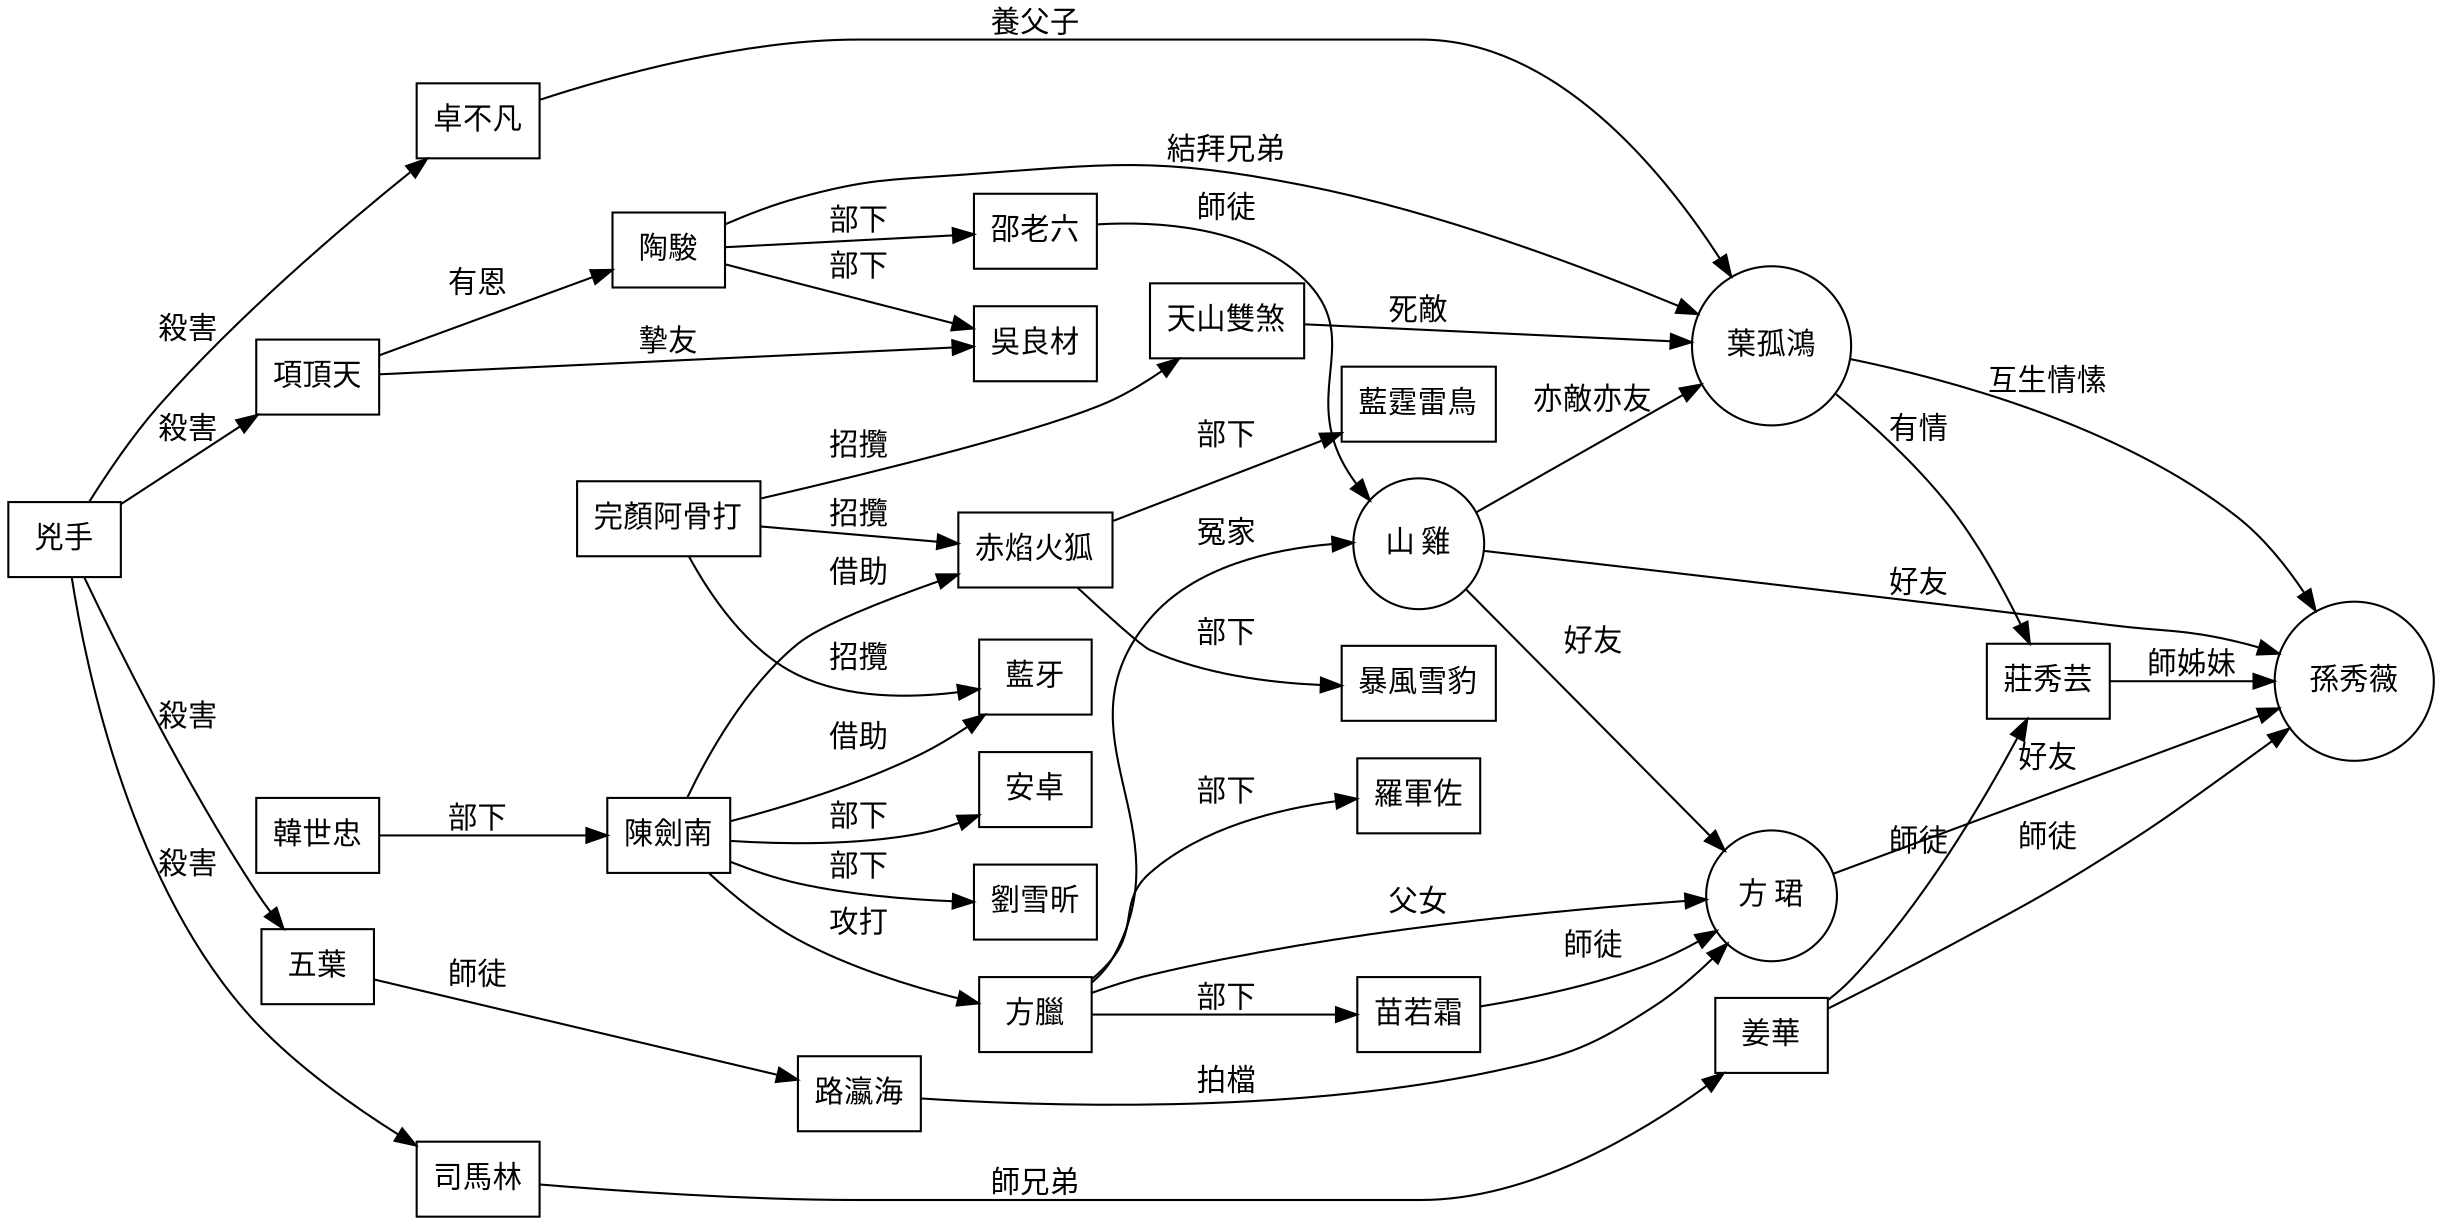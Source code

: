 ﻿// neato -Tsvg chars.dot -o chars.svg
digraph g {
    rankdir = LR; 
    overlap=false;
	splines=true;

	node [shape=circle];
	"方珺" [label="方 珺"]; 
	"山雞" [label="山 雞"]; 
	"葉孤鴻"; 
	"孫秀薇";

	node [shape=box];
	"兇手" -> {"卓不凡" "項頂天" "司馬林" "五葉" } [label="殺害"];
	"卓不凡" -> "葉孤鴻" [label="養父子"];
	"五葉" -> "路瀛海" [label="師徒"];
	"司馬林" -> "姜華"  [label="師兄弟"];
	"項頂天" -> "吳良材" [label="摯友"];	
	"項頂天" -> "陶駿" [label="有恩"];
	"陶駿" -> {"吳良材" "邵老六"} [label="部下"];
	"方臘" -> {"苗若霜" "羅軍佐"} [label="部下"];
	"方臘" -> "方珺" [label="父女"];
	"姜華" -> {"莊秀芸" "孫秀薇" } [label="師徒"];
    "莊秀芸" -> "孫秀薇" [label="師姊妹"];
	"邵老六" -> "山雞" [label="師徒"];
	"山雞" -> "葉孤鴻" [label="亦敵亦友"];
	"葉孤鴻" -> "孫秀薇" [label="互生情愫"];
	"方珺"  -> "孫秀薇" [label="好友"];
	"山雞" -> "方珺" [label="好友"];

	"路瀛海" -> "方珺" [label="拍檔"];
	"苗若霜" -> "方珺" [label="師徒"];
	"山雞" -> "孫秀薇" [label="好友"];
	"葉孤鴻" -> "莊秀芸" [label="有情"];
	"陶駿" -> "葉孤鴻" [label="結拜兄弟"];
	"天山雙煞" -> "葉孤鴻" [label="死敵"];
	"陳劍南" -> "方臘" [label="攻打"];
	"方臘" -> "山雞" [label="冤家"];

	"韓世忠" -> "陳劍南" [label="部下"];
	"陳劍南" -> {"安卓" "劉雪昕"} [label="部下"];
	"陳劍南" -> {"藍牙" "赤焰火狐"} [label="借助"];	

	"完顏阿骨打" -> {"天山雙煞" "藍牙" "赤焰火狐"} [label="招攬"];
	"赤焰火狐" -> {"藍霆雷鳥" "暴風雪豹"} [label="部下"];
}